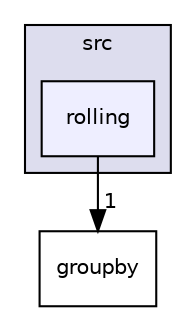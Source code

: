 digraph "rolling" {
  compound=true
  node [ fontsize="10", fontname="Helvetica"];
  edge [ labelfontsize="10", labelfontname="Helvetica"];
  subgraph clusterdir_68267d1309a1af8e8297ef4c3efbcdba {
    graph [ bgcolor="#ddddee", pencolor="black", label="src" fontname="Helvetica", fontsize="10", URL="dir_68267d1309a1af8e8297ef4c3efbcdba.html"]
  dir_96e0adde88eadf526dcf7add6ac12257 [shape=box, label="rolling", style="filled", fillcolor="#eeeeff", pencolor="black", URL="dir_96e0adde88eadf526dcf7add6ac12257.html"];
  }
  dir_90e6b1e2f287d433df14197820adf3de [shape=box label="groupby" URL="dir_90e6b1e2f287d433df14197820adf3de.html"];
  dir_96e0adde88eadf526dcf7add6ac12257->dir_90e6b1e2f287d433df14197820adf3de [headlabel="1", labeldistance=1.5 headhref="dir_000039_000001.html"];
}
